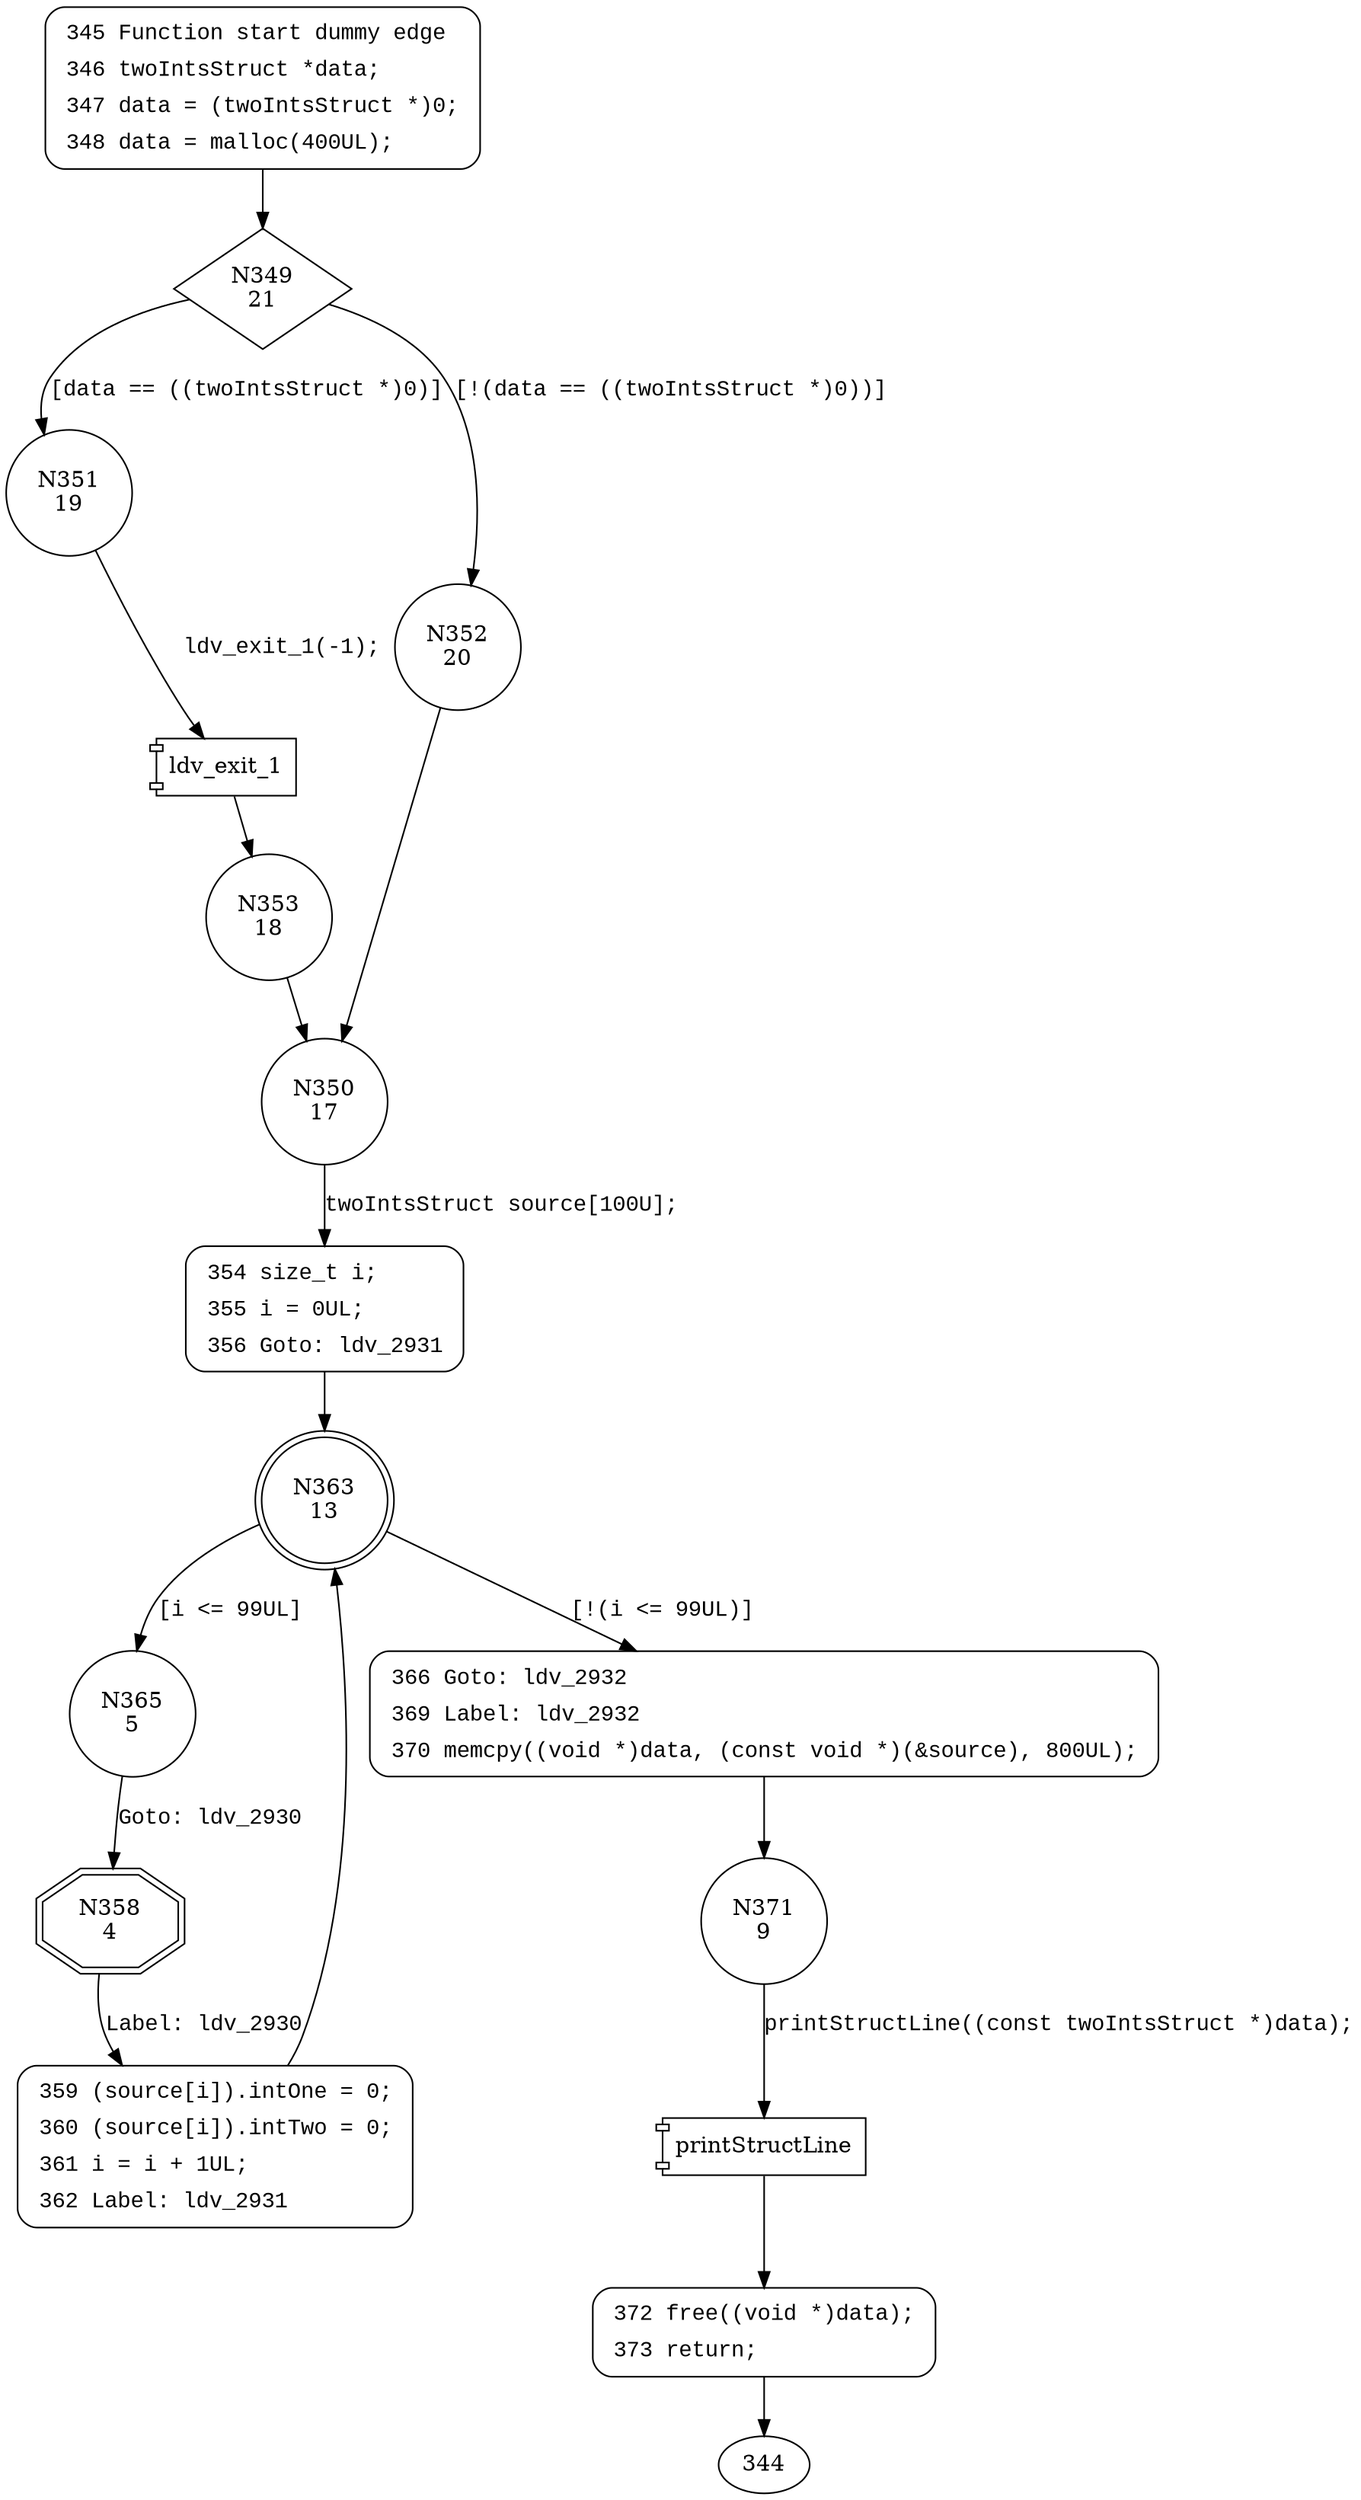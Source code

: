 digraph CWE122_Heap_Based_Buffer_Overflow__c_CWE805_struct_memcpy_01_bad {
349 [shape="diamond" label="N349\n21"]
351 [shape="circle" label="N351\n19"]
352 [shape="circle" label="N352\n20"]
350 [shape="circle" label="N350\n17"]
354 [shape="circle" label="N354\n16"]
363 [shape="doublecircle" label="N363\n13"]
365 [shape="circle" label="N365\n5"]
366 [shape="circle" label="N366\n12"]
371 [shape="circle" label="N371\n9"]
372 [shape="circle" label="N372\n8"]
358 [shape="doubleoctagon" label="N358\n4"]
359 [shape="circle" label="N359\n3"]
353 [shape="circle" label="N353\n18"]
345 [style="filled,bold" penwidth="1" fillcolor="white" fontname="Courier New" shape="Mrecord" label=<<table border="0" cellborder="0" cellpadding="3" bgcolor="white"><tr><td align="right">345</td><td align="left">Function start dummy edge</td></tr><tr><td align="right">346</td><td align="left">twoIntsStruct *data;</td></tr><tr><td align="right">347</td><td align="left">data = (twoIntsStruct *)0;</td></tr><tr><td align="right">348</td><td align="left">data = malloc(400UL);</td></tr></table>>]
345 -> 349[label=""]
354 [style="filled,bold" penwidth="1" fillcolor="white" fontname="Courier New" shape="Mrecord" label=<<table border="0" cellborder="0" cellpadding="3" bgcolor="white"><tr><td align="right">354</td><td align="left">size_t i;</td></tr><tr><td align="right">355</td><td align="left">i = 0UL;</td></tr><tr><td align="right">356</td><td align="left">Goto: ldv_2931</td></tr></table>>]
354 -> 363[label=""]
366 [style="filled,bold" penwidth="1" fillcolor="white" fontname="Courier New" shape="Mrecord" label=<<table border="0" cellborder="0" cellpadding="3" bgcolor="white"><tr><td align="right">366</td><td align="left">Goto: ldv_2932</td></tr><tr><td align="right">369</td><td align="left">Label: ldv_2932</td></tr><tr><td align="right">370</td><td align="left">memcpy((void *)data, (const void *)(&amp;source), 800UL);</td></tr></table>>]
366 -> 371[label=""]
372 [style="filled,bold" penwidth="1" fillcolor="white" fontname="Courier New" shape="Mrecord" label=<<table border="0" cellborder="0" cellpadding="3" bgcolor="white"><tr><td align="right">372</td><td align="left">free((void *)data);</td></tr><tr><td align="right">373</td><td align="left">return;</td></tr></table>>]
372 -> 344[label=""]
359 [style="filled,bold" penwidth="1" fillcolor="white" fontname="Courier New" shape="Mrecord" label=<<table border="0" cellborder="0" cellpadding="3" bgcolor="white"><tr><td align="right">359</td><td align="left">(source[i]).intOne = 0;</td></tr><tr><td align="right">360</td><td align="left">(source[i]).intTwo = 0;</td></tr><tr><td align="right">361</td><td align="left">i = i + 1UL;</td></tr><tr><td align="right">362</td><td align="left">Label: ldv_2931</td></tr></table>>]
359 -> 363[label=""]
349 -> 351 [label="[data == ((twoIntsStruct *)0)]" fontname="Courier New"]
349 -> 352 [label="[!(data == ((twoIntsStruct *)0))]" fontname="Courier New"]
350 -> 354 [label="twoIntsStruct source[100U];" fontname="Courier New"]
363 -> 365 [label="[i <= 99UL]" fontname="Courier New"]
363 -> 366 [label="[!(i <= 99UL)]" fontname="Courier New"]
100020 [shape="component" label="printStructLine"]
371 -> 100020 [label="printStructLine((const twoIntsStruct *)data);" fontname="Courier New"]
100020 -> 372 [label="" fontname="Courier New"]
365 -> 358 [label="Goto: ldv_2930" fontname="Courier New"]
358 -> 359 [label="Label: ldv_2930" fontname="Courier New"]
100021 [shape="component" label="ldv_exit_1"]
351 -> 100021 [label="ldv_exit_1(-1);" fontname="Courier New"]
100021 -> 353 [label="" fontname="Courier New"]
352 -> 350 [label="" fontname="Courier New"]
353 -> 350 [label="" fontname="Courier New"]
}